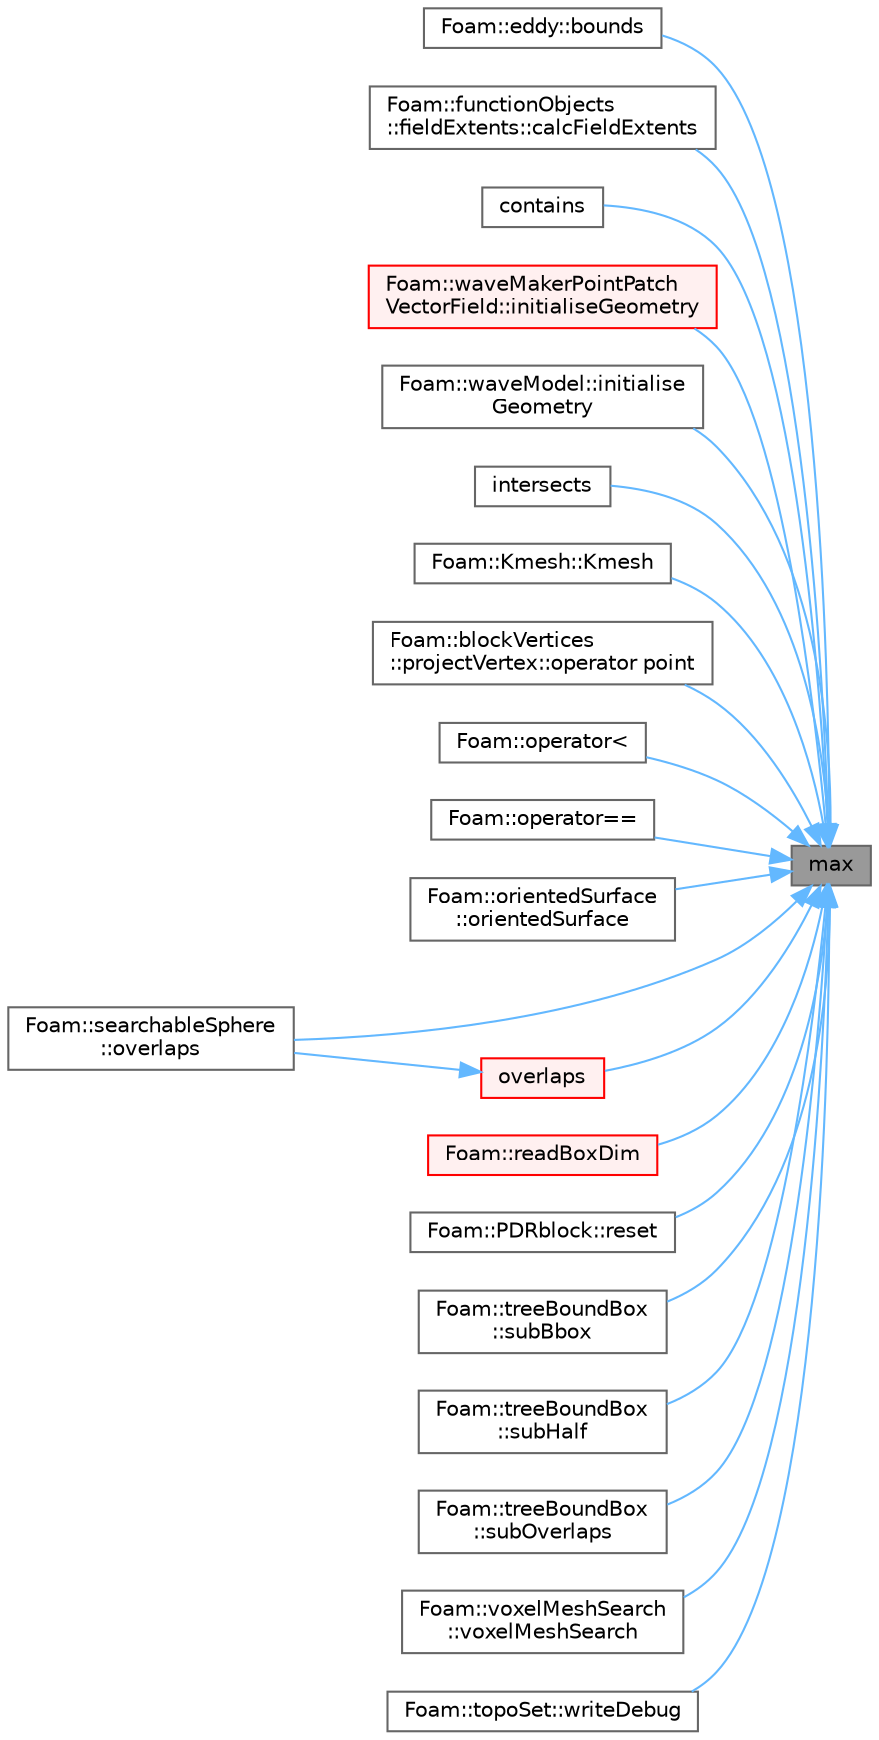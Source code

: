 digraph "max"
{
 // LATEX_PDF_SIZE
  bgcolor="transparent";
  edge [fontname=Helvetica,fontsize=10,labelfontname=Helvetica,labelfontsize=10];
  node [fontname=Helvetica,fontsize=10,shape=box,height=0.2,width=0.4];
  rankdir="RL";
  Node1 [id="Node000001",label="max",height=0.2,width=0.4,color="gray40", fillcolor="grey60", style="filled", fontcolor="black",tooltip=" "];
  Node1 -> Node2 [id="edge1_Node000001_Node000002",dir="back",color="steelblue1",style="solid",tooltip=" "];
  Node2 [id="Node000002",label="Foam::eddy::bounds",height=0.2,width=0.4,color="grey40", fillcolor="white", style="filled",URL="$classFoam_1_1eddy.html#a770d3362f5ef06420ea5589fd0809863",tooltip=" "];
  Node1 -> Node3 [id="edge2_Node000001_Node000003",dir="back",color="steelblue1",style="solid",tooltip=" "];
  Node3 [id="Node000003",label="Foam::functionObjects\l::fieldExtents::calcFieldExtents",height=0.2,width=0.4,color="grey40", fillcolor="white", style="filled",URL="$classFoam_1_1functionObjects_1_1fieldExtents.html#a3e44837471a34c6aa415c4e4ae208270",tooltip=" "];
  Node1 -> Node4 [id="edge3_Node000001_Node000004",dir="back",color="steelblue1",style="solid",tooltip=" "];
  Node4 [id="Node000004",label="contains",height=0.2,width=0.4,color="grey40", fillcolor="white", style="filled",URL="$classFoam_1_1boundBox.html#a044fc3f0d2f5e453be466c5a09382671",tooltip=" "];
  Node1 -> Node5 [id="edge4_Node000001_Node000005",dir="back",color="steelblue1",style="solid",tooltip=" "];
  Node5 [id="Node000005",label="Foam::waveMakerPointPatch\lVectorField::initialiseGeometry",height=0.2,width=0.4,color="red", fillcolor="#FFF0F0", style="filled",URL="$classFoam_1_1waveMakerPointPatchVectorField.html#a001b6a612273aafe903ff878ed305ec9",tooltip=" "];
  Node1 -> Node7 [id="edge5_Node000001_Node000007",dir="back",color="steelblue1",style="solid",tooltip=" "];
  Node7 [id="Node000007",label="Foam::waveModel::initialise\lGeometry",height=0.2,width=0.4,color="grey40", fillcolor="white", style="filled",URL="$classFoam_1_1waveModel.html#a001b6a612273aafe903ff878ed305ec9",tooltip=" "];
  Node1 -> Node8 [id="edge6_Node000001_Node000008",dir="back",color="steelblue1",style="solid",tooltip=" "];
  Node8 [id="Node000008",label="intersects",height=0.2,width=0.4,color="grey40", fillcolor="white", style="filled",URL="$classFoam_1_1boundBox.html#ad96fc6e4aa788519a25e3a42ef9a872b",tooltip=" "];
  Node1 -> Node9 [id="edge7_Node000001_Node000009",dir="back",color="steelblue1",style="solid",tooltip=" "];
  Node9 [id="Node000009",label="Foam::Kmesh::Kmesh",height=0.2,width=0.4,color="grey40", fillcolor="white", style="filled",URL="$classFoam_1_1Kmesh.html#a5a51b3510445fa907070c7052b6fc25c",tooltip=" "];
  Node1 -> Node10 [id="edge8_Node000001_Node000010",dir="back",color="steelblue1",style="solid",tooltip=" "];
  Node10 [id="Node000010",label="Foam::blockVertices\l::projectVertex::operator point",height=0.2,width=0.4,color="grey40", fillcolor="white", style="filled",URL="$classFoam_1_1blockVertices_1_1projectVertex.html#a35a5b34c1ad6198cc5d22f0ebae28498",tooltip=" "];
  Node1 -> Node11 [id="edge9_Node000001_Node000011",dir="back",color="steelblue1",style="solid",tooltip=" "];
  Node11 [id="Node000011",label="Foam::operator\<",height=0.2,width=0.4,color="grey40", fillcolor="white", style="filled",URL="$namespaceFoam.html#a72bcf6cebb3038bef06830165cc6b11a",tooltip=" "];
  Node1 -> Node12 [id="edge10_Node000001_Node000012",dir="back",color="steelblue1",style="solid",tooltip=" "];
  Node12 [id="Node000012",label="Foam::operator==",height=0.2,width=0.4,color="grey40", fillcolor="white", style="filled",URL="$namespaceFoam.html#a465319f1505493347f8298c5cdc4a5a0",tooltip=" "];
  Node1 -> Node13 [id="edge11_Node000001_Node000013",dir="back",color="steelblue1",style="solid",tooltip=" "];
  Node13 [id="Node000013",label="Foam::orientedSurface\l::orientedSurface",height=0.2,width=0.4,color="grey40", fillcolor="white", style="filled",URL="$classFoam_1_1orientedSurface.html#aac49697c112eb64d5545ce2d8e237a2c",tooltip=" "];
  Node1 -> Node14 [id="edge12_Node000001_Node000014",dir="back",color="steelblue1",style="solid",tooltip=" "];
  Node14 [id="Node000014",label="Foam::searchableSphere\l::overlaps",height=0.2,width=0.4,color="grey40", fillcolor="white", style="filled",URL="$classFoam_1_1searchableSphere.html#a3551e1f2a2837eb8b79493199f8e89f8",tooltip=" "];
  Node1 -> Node15 [id="edge13_Node000001_Node000015",dir="back",color="steelblue1",style="solid",tooltip=" "];
  Node15 [id="Node000015",label="overlaps",height=0.2,width=0.4,color="red", fillcolor="#FFF0F0", style="filled",URL="$classFoam_1_1boundBox.html#a3551e1f2a2837eb8b79493199f8e89f8",tooltip=" "];
  Node15 -> Node14 [id="edge14_Node000015_Node000014",dir="back",color="steelblue1",style="solid",tooltip=" "];
  Node1 -> Node22 [id="edge15_Node000001_Node000022",dir="back",color="steelblue1",style="solid",tooltip=" "];
  Node22 [id="Node000022",label="Foam::readBoxDim",height=0.2,width=0.4,color="red", fillcolor="#FFF0F0", style="filled",URL="$namespaceFoam.html#a57b177e8e752d56a72c63153fc414771",tooltip=" "];
  Node1 -> Node27 [id="edge16_Node000001_Node000027",dir="back",color="steelblue1",style="solid",tooltip=" "];
  Node27 [id="Node000027",label="Foam::PDRblock::reset",height=0.2,width=0.4,color="grey40", fillcolor="white", style="filled",URL="$classFoam_1_1PDRblock.html#a8b61eedcd36fbf3094d3a942844b6619",tooltip=" "];
  Node1 -> Node28 [id="edge17_Node000001_Node000028",dir="back",color="steelblue1",style="solid",tooltip=" "];
  Node28 [id="Node000028",label="Foam::treeBoundBox\l::subBbox",height=0.2,width=0.4,color="grey40", fillcolor="white", style="filled",URL="$classFoam_1_1treeBoundBox.html#ad25c96ce2f752e9913e39722e034c4ce",tooltip=" "];
  Node1 -> Node29 [id="edge18_Node000001_Node000029",dir="back",color="steelblue1",style="solid",tooltip=" "];
  Node29 [id="Node000029",label="Foam::treeBoundBox\l::subHalf",height=0.2,width=0.4,color="grey40", fillcolor="white", style="filled",URL="$classFoam_1_1treeBoundBox.html#a96b16a9c87980d80bf197567fcbf9ae5",tooltip=" "];
  Node1 -> Node30 [id="edge19_Node000001_Node000030",dir="back",color="steelblue1",style="solid",tooltip=" "];
  Node30 [id="Node000030",label="Foam::treeBoundBox\l::subOverlaps",height=0.2,width=0.4,color="grey40", fillcolor="white", style="filled",URL="$classFoam_1_1treeBoundBox.html#aa82bdd2f440c3da0fb5d6f634be328dd",tooltip=" "];
  Node1 -> Node31 [id="edge20_Node000001_Node000031",dir="back",color="steelblue1",style="solid",tooltip=" "];
  Node31 [id="Node000031",label="Foam::voxelMeshSearch\l::voxelMeshSearch",height=0.2,width=0.4,color="grey40", fillcolor="white", style="filled",URL="$classFoam_1_1voxelMeshSearch.html#aa4ff7fbc17157761413a3f0e69b70459",tooltip=" "];
  Node1 -> Node32 [id="edge21_Node000001_Node000032",dir="back",color="steelblue1",style="solid",tooltip=" "];
  Node32 [id="Node000032",label="Foam::topoSet::writeDebug",height=0.2,width=0.4,color="grey40", fillcolor="white", style="filled",URL="$classFoam_1_1topoSet.html#a9d882cb93b5f6ce3eb810cf81a1802bc",tooltip=" "];
}
